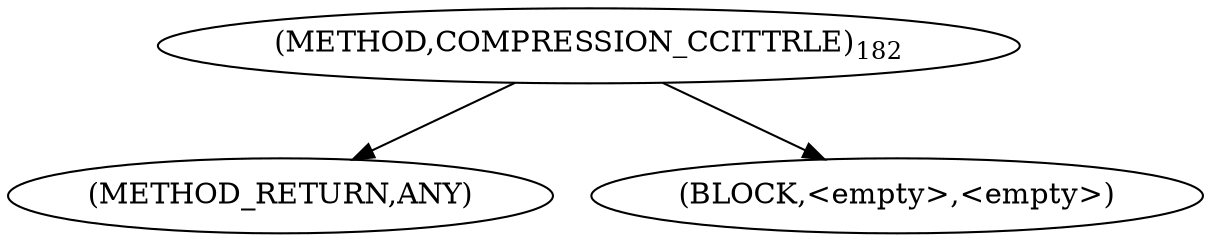 digraph "COMPRESSION_CCITTRLE" {  
"100203" [label = <(METHOD,COMPRESSION_CCITTRLE)<SUB>182</SUB>> ]
"100204" [label = <(METHOD_RETURN,ANY)> ]
"100205" [label = <(BLOCK,&lt;empty&gt;,&lt;empty&gt;)> ]
  "100203" -> "100204" 
  "100203" -> "100205" 
}
